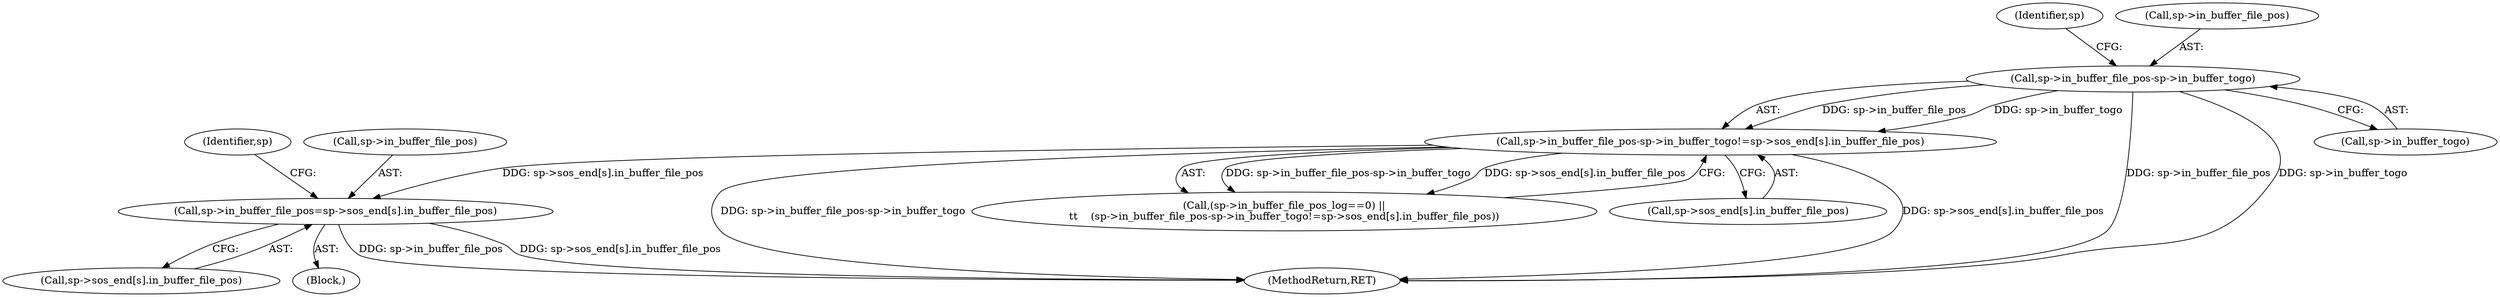 digraph "0_libtiff_43bc256d8ae44b92d2734a3c5bc73957a4d7c1ec_0@array" {
"1000274" [label="(Call,sp->in_buffer_file_pos=sp->sos_end[s].in_buffer_file_pos)"];
"1000236" [label="(Call,sp->in_buffer_file_pos-sp->in_buffer_togo!=sp->sos_end[s].in_buffer_file_pos)"];
"1000237" [label="(Call,sp->in_buffer_file_pos-sp->in_buffer_togo)"];
"1000247" [label="(Identifier,sp)"];
"1000230" [label="(Call,(sp->in_buffer_file_pos_log==0) ||\n\t\t    (sp->in_buffer_file_pos-sp->in_buffer_togo!=sp->sos_end[s].in_buffer_file_pos))"];
"1000237" [label="(Call,sp->in_buffer_file_pos-sp->in_buffer_togo)"];
"1000274" [label="(Call,sp->in_buffer_file_pos=sp->sos_end[s].in_buffer_file_pos)"];
"1000236" [label="(Call,sp->in_buffer_file_pos-sp->in_buffer_togo!=sp->sos_end[s].in_buffer_file_pos)"];
"1000244" [label="(Call,sp->sos_end[s].in_buffer_file_pos)"];
"1000359" [label="(MethodReturn,RET)"];
"1000287" [label="(Identifier,sp)"];
"1000275" [label="(Call,sp->in_buffer_file_pos)"];
"1000278" [label="(Call,sp->sos_end[s].in_buffer_file_pos)"];
"1000241" [label="(Call,sp->in_buffer_togo)"];
"1000251" [label="(Block,)"];
"1000238" [label="(Call,sp->in_buffer_file_pos)"];
"1000274" -> "1000251"  [label="AST: "];
"1000274" -> "1000278"  [label="CFG: "];
"1000275" -> "1000274"  [label="AST: "];
"1000278" -> "1000274"  [label="AST: "];
"1000287" -> "1000274"  [label="CFG: "];
"1000274" -> "1000359"  [label="DDG: sp->in_buffer_file_pos"];
"1000274" -> "1000359"  [label="DDG: sp->sos_end[s].in_buffer_file_pos"];
"1000236" -> "1000274"  [label="DDG: sp->sos_end[s].in_buffer_file_pos"];
"1000236" -> "1000230"  [label="AST: "];
"1000236" -> "1000244"  [label="CFG: "];
"1000237" -> "1000236"  [label="AST: "];
"1000244" -> "1000236"  [label="AST: "];
"1000230" -> "1000236"  [label="CFG: "];
"1000236" -> "1000359"  [label="DDG: sp->in_buffer_file_pos-sp->in_buffer_togo"];
"1000236" -> "1000359"  [label="DDG: sp->sos_end[s].in_buffer_file_pos"];
"1000236" -> "1000230"  [label="DDG: sp->in_buffer_file_pos-sp->in_buffer_togo"];
"1000236" -> "1000230"  [label="DDG: sp->sos_end[s].in_buffer_file_pos"];
"1000237" -> "1000236"  [label="DDG: sp->in_buffer_file_pos"];
"1000237" -> "1000236"  [label="DDG: sp->in_buffer_togo"];
"1000237" -> "1000241"  [label="CFG: "];
"1000238" -> "1000237"  [label="AST: "];
"1000241" -> "1000237"  [label="AST: "];
"1000247" -> "1000237"  [label="CFG: "];
"1000237" -> "1000359"  [label="DDG: sp->in_buffer_file_pos"];
"1000237" -> "1000359"  [label="DDG: sp->in_buffer_togo"];
}
